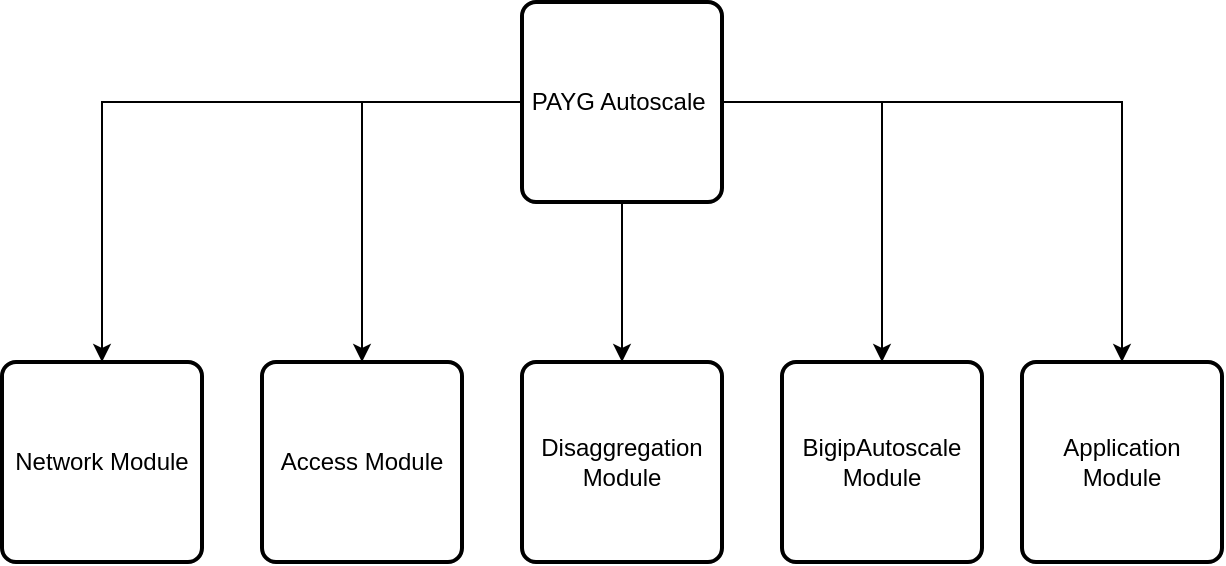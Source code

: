 <mxfile version="13.8.1" type="device"><diagram id="C5RBs43oDa-KdzZeNtuy" name="Page-1"><mxGraphModel dx="1386" dy="802" grid="1" gridSize="10" guides="1" tooltips="1" connect="1" arrows="1" fold="1" page="1" pageScale="1" pageWidth="827" pageHeight="1169" math="0" shadow="0"><root><mxCell id="WIyWlLk6GJQsqaUBKTNV-0"/><mxCell id="WIyWlLk6GJQsqaUBKTNV-1" parent="WIyWlLk6GJQsqaUBKTNV-0"/><mxCell id="Kdg5nQhz50lXfOBXTQbJ-2" style="edgeStyle=orthogonalEdgeStyle;rounded=0;orthogonalLoop=1;jettySize=auto;html=1;exitX=0;exitY=0.5;exitDx=0;exitDy=0;entryX=0.5;entryY=0;entryDx=0;entryDy=0;" edge="1" parent="WIyWlLk6GJQsqaUBKTNV-1" source="Kdg5nQhz50lXfOBXTQbJ-0" target="Kdg5nQhz50lXfOBXTQbJ-1"><mxGeometry relative="1" as="geometry"/></mxCell><mxCell id="Kdg5nQhz50lXfOBXTQbJ-7" style="edgeStyle=orthogonalEdgeStyle;rounded=0;orthogonalLoop=1;jettySize=auto;html=1;exitX=0;exitY=0.5;exitDx=0;exitDy=0;" edge="1" parent="WIyWlLk6GJQsqaUBKTNV-1" source="Kdg5nQhz50lXfOBXTQbJ-0" target="Kdg5nQhz50lXfOBXTQbJ-3"><mxGeometry relative="1" as="geometry"/></mxCell><mxCell id="Kdg5nQhz50lXfOBXTQbJ-8" style="edgeStyle=orthogonalEdgeStyle;rounded=0;orthogonalLoop=1;jettySize=auto;html=1;exitX=0.5;exitY=1;exitDx=0;exitDy=0;" edge="1" parent="WIyWlLk6GJQsqaUBKTNV-1" source="Kdg5nQhz50lXfOBXTQbJ-0" target="Kdg5nQhz50lXfOBXTQbJ-4"><mxGeometry relative="1" as="geometry"/></mxCell><mxCell id="Kdg5nQhz50lXfOBXTQbJ-9" style="edgeStyle=orthogonalEdgeStyle;rounded=0;orthogonalLoop=1;jettySize=auto;html=1;exitX=1;exitY=0.5;exitDx=0;exitDy=0;entryX=0.5;entryY=0;entryDx=0;entryDy=0;" edge="1" parent="WIyWlLk6GJQsqaUBKTNV-1" source="Kdg5nQhz50lXfOBXTQbJ-0" target="Kdg5nQhz50lXfOBXTQbJ-5"><mxGeometry relative="1" as="geometry"/></mxCell><mxCell id="Kdg5nQhz50lXfOBXTQbJ-10" style="edgeStyle=orthogonalEdgeStyle;rounded=0;orthogonalLoop=1;jettySize=auto;html=1;exitX=1;exitY=0.5;exitDx=0;exitDy=0;entryX=0.5;entryY=0;entryDx=0;entryDy=0;" edge="1" parent="WIyWlLk6GJQsqaUBKTNV-1" source="Kdg5nQhz50lXfOBXTQbJ-0" target="Kdg5nQhz50lXfOBXTQbJ-6"><mxGeometry relative="1" as="geometry"/></mxCell><mxCell id="Kdg5nQhz50lXfOBXTQbJ-0" value="PAYG Autoscale&amp;nbsp;" style="rounded=1;whiteSpace=wrap;html=1;absoluteArcSize=1;arcSize=14;strokeWidth=2;" vertex="1" parent="WIyWlLk6GJQsqaUBKTNV-1"><mxGeometry x="390" y="90" width="100" height="100" as="geometry"/></mxCell><mxCell id="Kdg5nQhz50lXfOBXTQbJ-1" value="Network Module" style="rounded=1;whiteSpace=wrap;html=1;absoluteArcSize=1;arcSize=14;strokeWidth=2;" vertex="1" parent="WIyWlLk6GJQsqaUBKTNV-1"><mxGeometry x="130" y="270" width="100" height="100" as="geometry"/></mxCell><mxCell id="Kdg5nQhz50lXfOBXTQbJ-3" value="Access Module" style="rounded=1;whiteSpace=wrap;html=1;absoluteArcSize=1;arcSize=14;strokeWidth=2;" vertex="1" parent="WIyWlLk6GJQsqaUBKTNV-1"><mxGeometry x="260" y="270" width="100" height="100" as="geometry"/></mxCell><mxCell id="Kdg5nQhz50lXfOBXTQbJ-4" value="Disaggregation Module" style="rounded=1;whiteSpace=wrap;html=1;absoluteArcSize=1;arcSize=14;strokeWidth=2;" vertex="1" parent="WIyWlLk6GJQsqaUBKTNV-1"><mxGeometry x="390" y="270" width="100" height="100" as="geometry"/></mxCell><mxCell id="Kdg5nQhz50lXfOBXTQbJ-5" value="BigipAutoscale Module" style="rounded=1;whiteSpace=wrap;html=1;absoluteArcSize=1;arcSize=14;strokeWidth=2;" vertex="1" parent="WIyWlLk6GJQsqaUBKTNV-1"><mxGeometry x="520" y="270" width="100" height="100" as="geometry"/></mxCell><mxCell id="Kdg5nQhz50lXfOBXTQbJ-6" value="Application Module" style="rounded=1;whiteSpace=wrap;html=1;absoluteArcSize=1;arcSize=14;strokeWidth=2;" vertex="1" parent="WIyWlLk6GJQsqaUBKTNV-1"><mxGeometry x="640" y="270" width="100" height="100" as="geometry"/></mxCell></root></mxGraphModel></diagram></mxfile>